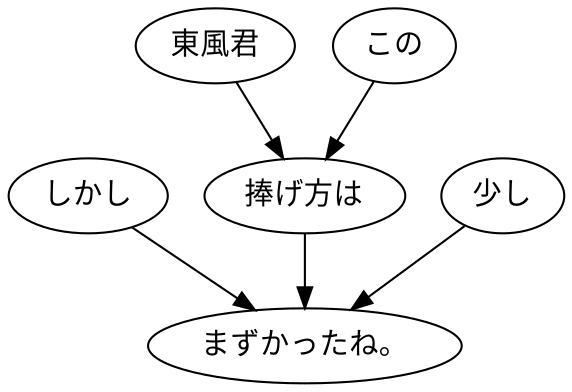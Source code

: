 digraph graph3823 {
	node0 [label="しかし"];
	node1 [label="東風君"];
	node2 [label="この"];
	node3 [label="捧げ方は"];
	node4 [label="少し"];
	node5 [label="まずかったね。"];
	node0 -> node5;
	node1 -> node3;
	node2 -> node3;
	node3 -> node5;
	node4 -> node5;
}
